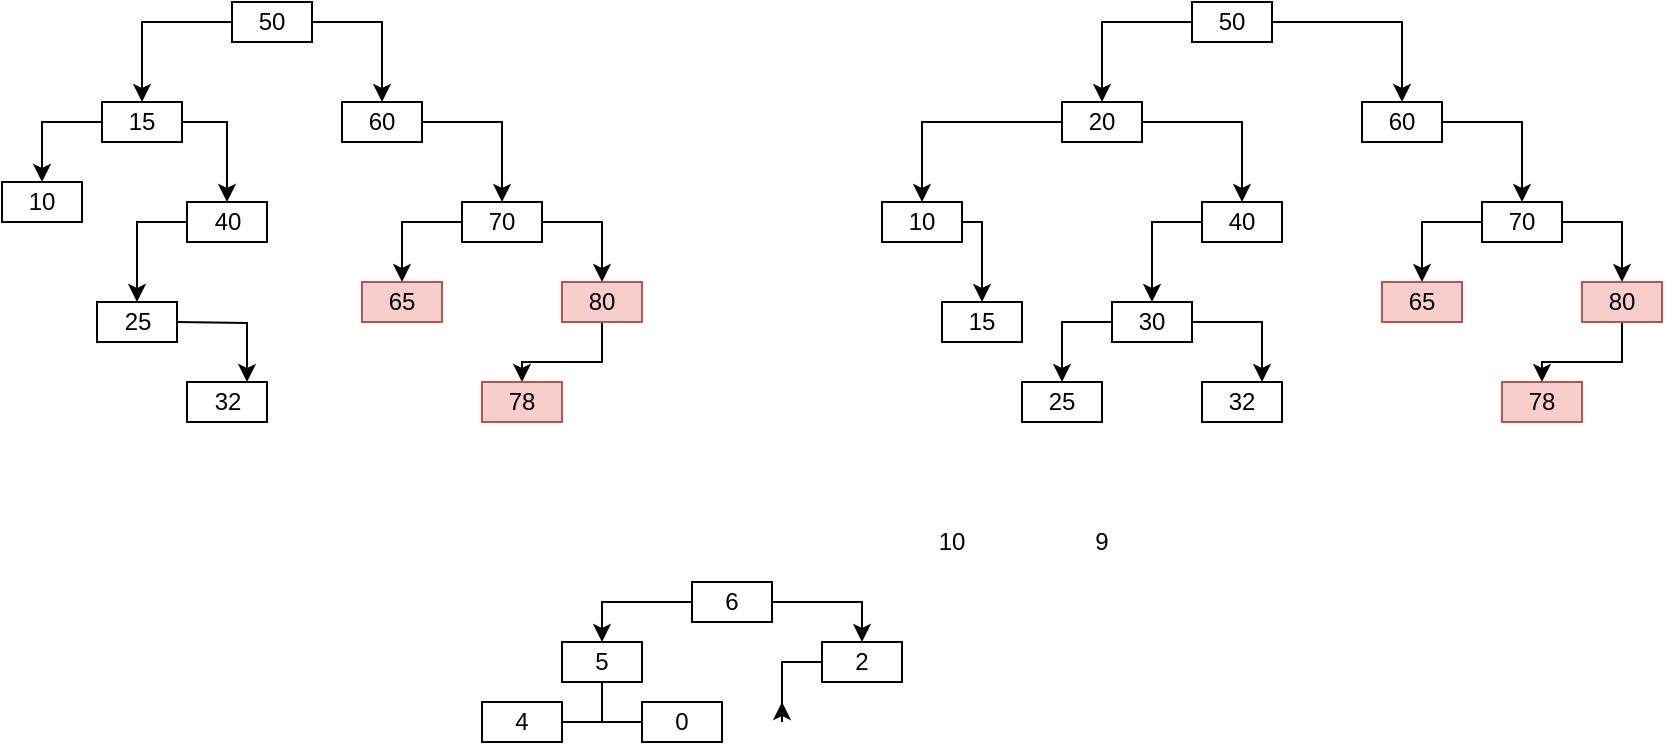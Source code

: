 <mxfile version="13.7.9" type="embed"><diagram id="N3TjZAU_rv8jxYzPOWmI" name="Page-1"><mxGraphModel dx="625" dy="388" grid="1" gridSize="10" guides="1" tooltips="1" connect="1" arrows="1" fold="1" page="1" pageScale="1" pageWidth="850" pageHeight="1100" math="0" shadow="0"><root><mxCell id="0"/><mxCell id="1" parent="0"/><mxCell id="vliEjlQN6Ra9aHtbRf_l-4" style="edgeStyle=orthogonalEdgeStyle;rounded=0;orthogonalLoop=1;jettySize=auto;html=1;entryX=0.5;entryY=0;entryDx=0;entryDy=0;" parent="1" source="vliEjlQN6Ra9aHtbRf_l-1" target="vliEjlQN6Ra9aHtbRf_l-2" edge="1"><mxGeometry relative="1" as="geometry"/></mxCell><mxCell id="vliEjlQN6Ra9aHtbRf_l-5" style="edgeStyle=orthogonalEdgeStyle;rounded=0;orthogonalLoop=1;jettySize=auto;html=1;" parent="1" source="vliEjlQN6Ra9aHtbRf_l-1" target="vliEjlQN6Ra9aHtbRf_l-3" edge="1"><mxGeometry relative="1" as="geometry"/></mxCell><mxCell id="vliEjlQN6Ra9aHtbRf_l-1" value="50" style="rounded=0;whiteSpace=wrap;html=1;" parent="1" vertex="1"><mxGeometry x="605" y="10" width="40" height="20" as="geometry"/></mxCell><mxCell id="vliEjlQN6Ra9aHtbRf_l-11" style="edgeStyle=orthogonalEdgeStyle;rounded=0;orthogonalLoop=1;jettySize=auto;html=1;" parent="1" source="vliEjlQN6Ra9aHtbRf_l-2" target="vliEjlQN6Ra9aHtbRf_l-8" edge="1"><mxGeometry relative="1" as="geometry"/></mxCell><mxCell id="vliEjlQN6Ra9aHtbRf_l-12" style="edgeStyle=orthogonalEdgeStyle;rounded=0;orthogonalLoop=1;jettySize=auto;html=1;" parent="1" source="vliEjlQN6Ra9aHtbRf_l-2" target="vliEjlQN6Ra9aHtbRf_l-9" edge="1"><mxGeometry relative="1" as="geometry"/></mxCell><mxCell id="vliEjlQN6Ra9aHtbRf_l-2" value="20" style="rounded=0;whiteSpace=wrap;html=1;" parent="1" vertex="1"><mxGeometry x="540" y="60" width="40" height="20" as="geometry"/></mxCell><mxCell id="vliEjlQN6Ra9aHtbRf_l-7" style="edgeStyle=orthogonalEdgeStyle;rounded=0;orthogonalLoop=1;jettySize=auto;html=1;entryX=0.5;entryY=0;entryDx=0;entryDy=0;" parent="1" source="vliEjlQN6Ra9aHtbRf_l-3" target="vliEjlQN6Ra9aHtbRf_l-6" edge="1"><mxGeometry relative="1" as="geometry"/></mxCell><mxCell id="vliEjlQN6Ra9aHtbRf_l-3" value="60" style="rounded=0;whiteSpace=wrap;html=1;" parent="1" vertex="1"><mxGeometry x="690" y="60" width="40" height="20" as="geometry"/></mxCell><mxCell id="vliEjlQN6Ra9aHtbRf_l-15" style="edgeStyle=orthogonalEdgeStyle;rounded=0;orthogonalLoop=1;jettySize=auto;html=1;" parent="1" source="vliEjlQN6Ra9aHtbRf_l-6" target="vliEjlQN6Ra9aHtbRf_l-14" edge="1"><mxGeometry relative="1" as="geometry"/></mxCell><mxCell id="vliEjlQN6Ra9aHtbRf_l-17" style="edgeStyle=orthogonalEdgeStyle;rounded=0;orthogonalLoop=1;jettySize=auto;html=1;entryX=0.5;entryY=0;entryDx=0;entryDy=0;" parent="1" source="vliEjlQN6Ra9aHtbRf_l-6" target="vliEjlQN6Ra9aHtbRf_l-16" edge="1"><mxGeometry relative="1" as="geometry"/></mxCell><mxCell id="vliEjlQN6Ra9aHtbRf_l-6" value="70" style="rounded=0;whiteSpace=wrap;html=1;" parent="1" vertex="1"><mxGeometry x="750" y="110" width="40" height="20" as="geometry"/></mxCell><mxCell id="vliEjlQN6Ra9aHtbRf_l-21" style="edgeStyle=orthogonalEdgeStyle;rounded=0;orthogonalLoop=1;jettySize=auto;html=1;entryX=0.5;entryY=0;entryDx=0;entryDy=0;" parent="1" source="vliEjlQN6Ra9aHtbRf_l-8" target="vliEjlQN6Ra9aHtbRf_l-20" edge="1"><mxGeometry relative="1" as="geometry"><Array as="points"><mxPoint x="500" y="120"/></Array></mxGeometry></mxCell><mxCell id="vliEjlQN6Ra9aHtbRf_l-8" value="10" style="rounded=0;whiteSpace=wrap;html=1;" parent="1" vertex="1"><mxGeometry x="450" y="110" width="40" height="20" as="geometry"/></mxCell><mxCell id="vliEjlQN6Ra9aHtbRf_l-13" style="edgeStyle=orthogonalEdgeStyle;rounded=0;orthogonalLoop=1;jettySize=auto;html=1;entryX=0.5;entryY=0;entryDx=0;entryDy=0;" parent="1" source="vliEjlQN6Ra9aHtbRf_l-9" target="vliEjlQN6Ra9aHtbRf_l-10" edge="1"><mxGeometry relative="1" as="geometry"><Array as="points"><mxPoint x="585" y="120"/></Array></mxGeometry></mxCell><mxCell id="vliEjlQN6Ra9aHtbRf_l-9" value="40" style="rounded=0;whiteSpace=wrap;html=1;" parent="1" vertex="1"><mxGeometry x="610" y="110" width="40" height="20" as="geometry"/></mxCell><mxCell id="vliEjlQN6Ra9aHtbRf_l-23" style="edgeStyle=orthogonalEdgeStyle;rounded=0;orthogonalLoop=1;jettySize=auto;html=1;entryX=0.75;entryY=0;entryDx=0;entryDy=0;" parent="1" source="vliEjlQN6Ra9aHtbRf_l-10" target="vliEjlQN6Ra9aHtbRf_l-22" edge="1"><mxGeometry relative="1" as="geometry"/></mxCell><mxCell id="vliEjlQN6Ra9aHtbRf_l-25" style="edgeStyle=orthogonalEdgeStyle;rounded=0;orthogonalLoop=1;jettySize=auto;html=1;" parent="1" source="vliEjlQN6Ra9aHtbRf_l-10" target="vliEjlQN6Ra9aHtbRf_l-24" edge="1"><mxGeometry relative="1" as="geometry"/></mxCell><mxCell id="vliEjlQN6Ra9aHtbRf_l-10" value="30" style="rounded=0;whiteSpace=wrap;html=1;" parent="1" vertex="1"><mxGeometry x="565" y="160" width="40" height="20" as="geometry"/></mxCell><mxCell id="vliEjlQN6Ra9aHtbRf_l-19" style="edgeStyle=orthogonalEdgeStyle;rounded=0;orthogonalLoop=1;jettySize=auto;html=1;entryX=0.5;entryY=0;entryDx=0;entryDy=0;" parent="1" source="vliEjlQN6Ra9aHtbRf_l-14" target="vliEjlQN6Ra9aHtbRf_l-18" edge="1"><mxGeometry relative="1" as="geometry"/></mxCell><mxCell id="vliEjlQN6Ra9aHtbRf_l-14" value="80" style="rounded=0;whiteSpace=wrap;html=1;fillColor=#f8cecc;strokeColor=#b85450;" parent="1" vertex="1"><mxGeometry x="800" y="150" width="40" height="20" as="geometry"/></mxCell><mxCell id="vliEjlQN6Ra9aHtbRf_l-16" value="65" style="rounded=0;whiteSpace=wrap;html=1;fillColor=#f8cecc;strokeColor=#b85450;" parent="1" vertex="1"><mxGeometry x="700" y="150" width="40" height="20" as="geometry"/></mxCell><mxCell id="vliEjlQN6Ra9aHtbRf_l-18" value="78" style="rounded=0;whiteSpace=wrap;html=1;fillColor=#f8cecc;strokeColor=#b85450;" parent="1" vertex="1"><mxGeometry x="760" y="200" width="40" height="20" as="geometry"/></mxCell><mxCell id="vliEjlQN6Ra9aHtbRf_l-20" value="15" style="rounded=0;whiteSpace=wrap;html=1;" parent="1" vertex="1"><mxGeometry x="480" y="160" width="40" height="20" as="geometry"/></mxCell><mxCell id="vliEjlQN6Ra9aHtbRf_l-22" value="32" style="rounded=0;whiteSpace=wrap;html=1;" parent="1" vertex="1"><mxGeometry x="610" y="200" width="40" height="20" as="geometry"/></mxCell><mxCell id="vliEjlQN6Ra9aHtbRf_l-24" value="25" style="rounded=0;whiteSpace=wrap;html=1;" parent="1" vertex="1"><mxGeometry x="520" y="200" width="40" height="20" as="geometry"/></mxCell><mxCell id="vliEjlQN6Ra9aHtbRf_l-26" style="edgeStyle=orthogonalEdgeStyle;rounded=0;orthogonalLoop=1;jettySize=auto;html=1;entryX=0.5;entryY=0;entryDx=0;entryDy=0;" parent="1" source="vliEjlQN6Ra9aHtbRf_l-28" target="vliEjlQN6Ra9aHtbRf_l-31" edge="1"><mxGeometry relative="1" as="geometry"/></mxCell><mxCell id="vliEjlQN6Ra9aHtbRf_l-27" style="edgeStyle=orthogonalEdgeStyle;rounded=0;orthogonalLoop=1;jettySize=auto;html=1;" parent="1" source="vliEjlQN6Ra9aHtbRf_l-28" target="vliEjlQN6Ra9aHtbRf_l-33" edge="1"><mxGeometry relative="1" as="geometry"/></mxCell><mxCell id="vliEjlQN6Ra9aHtbRf_l-28" value="50" style="rounded=0;whiteSpace=wrap;html=1;" parent="1" vertex="1"><mxGeometry x="125" y="10" width="40" height="20" as="geometry"/></mxCell><mxCell id="vliEjlQN6Ra9aHtbRf_l-29" style="edgeStyle=orthogonalEdgeStyle;rounded=0;orthogonalLoop=1;jettySize=auto;html=1;" parent="1" source="vliEjlQN6Ra9aHtbRf_l-31" target="vliEjlQN6Ra9aHtbRf_l-38" edge="1"><mxGeometry relative="1" as="geometry"/></mxCell><mxCell id="vliEjlQN6Ra9aHtbRf_l-30" style="edgeStyle=orthogonalEdgeStyle;rounded=0;orthogonalLoop=1;jettySize=auto;html=1;" parent="1" source="vliEjlQN6Ra9aHtbRf_l-31" target="vliEjlQN6Ra9aHtbRf_l-40" edge="1"><mxGeometry relative="1" as="geometry"/></mxCell><mxCell id="vliEjlQN6Ra9aHtbRf_l-31" value="15" style="rounded=0;whiteSpace=wrap;html=1;" parent="1" vertex="1"><mxGeometry x="60" y="60" width="40" height="20" as="geometry"/></mxCell><mxCell id="vliEjlQN6Ra9aHtbRf_l-32" style="edgeStyle=orthogonalEdgeStyle;rounded=0;orthogonalLoop=1;jettySize=auto;html=1;entryX=0.5;entryY=0;entryDx=0;entryDy=0;" parent="1" source="vliEjlQN6Ra9aHtbRf_l-33" target="vliEjlQN6Ra9aHtbRf_l-36" edge="1"><mxGeometry relative="1" as="geometry"/></mxCell><mxCell id="vliEjlQN6Ra9aHtbRf_l-33" value="60" style="rounded=0;whiteSpace=wrap;html=1;" parent="1" vertex="1"><mxGeometry x="180" y="60" width="40" height="20" as="geometry"/></mxCell><mxCell id="vliEjlQN6Ra9aHtbRf_l-34" style="edgeStyle=orthogonalEdgeStyle;rounded=0;orthogonalLoop=1;jettySize=auto;html=1;" parent="1" source="vliEjlQN6Ra9aHtbRf_l-36" target="vliEjlQN6Ra9aHtbRf_l-45" edge="1"><mxGeometry relative="1" as="geometry"/></mxCell><mxCell id="vliEjlQN6Ra9aHtbRf_l-35" style="edgeStyle=orthogonalEdgeStyle;rounded=0;orthogonalLoop=1;jettySize=auto;html=1;entryX=0.5;entryY=0;entryDx=0;entryDy=0;" parent="1" source="vliEjlQN6Ra9aHtbRf_l-36" target="vliEjlQN6Ra9aHtbRf_l-46" edge="1"><mxGeometry relative="1" as="geometry"/></mxCell><mxCell id="vliEjlQN6Ra9aHtbRf_l-36" value="70" style="rounded=0;whiteSpace=wrap;html=1;" parent="1" vertex="1"><mxGeometry x="240" y="110" width="40" height="20" as="geometry"/></mxCell><mxCell id="vliEjlQN6Ra9aHtbRf_l-38" value="10" style="rounded=0;whiteSpace=wrap;html=1;" parent="1" vertex="1"><mxGeometry x="10" y="100" width="40" height="20" as="geometry"/></mxCell><mxCell id="vliEjlQN6Ra9aHtbRf_l-39" style="edgeStyle=orthogonalEdgeStyle;rounded=0;orthogonalLoop=1;jettySize=auto;html=1;entryX=0.5;entryY=0;entryDx=0;entryDy=0;" parent="1" source="vliEjlQN6Ra9aHtbRf_l-40" edge="1"><mxGeometry relative="1" as="geometry"><Array as="points"><mxPoint x="77.5" y="120"/></Array><mxPoint x="77.5" y="160" as="targetPoint"/></mxGeometry></mxCell><mxCell id="vliEjlQN6Ra9aHtbRf_l-40" value="40" style="rounded=0;whiteSpace=wrap;html=1;" parent="1" vertex="1"><mxGeometry x="102.5" y="110" width="40" height="20" as="geometry"/></mxCell><mxCell id="vliEjlQN6Ra9aHtbRf_l-41" style="edgeStyle=orthogonalEdgeStyle;rounded=0;orthogonalLoop=1;jettySize=auto;html=1;entryX=0.75;entryY=0;entryDx=0;entryDy=0;" parent="1" target="vliEjlQN6Ra9aHtbRf_l-49" edge="1"><mxGeometry relative="1" as="geometry"><mxPoint x="97.5" y="170.029" as="sourcePoint"/></mxGeometry></mxCell><mxCell id="vliEjlQN6Ra9aHtbRf_l-44" style="edgeStyle=orthogonalEdgeStyle;rounded=0;orthogonalLoop=1;jettySize=auto;html=1;entryX=0.5;entryY=0;entryDx=0;entryDy=0;" parent="1" source="vliEjlQN6Ra9aHtbRf_l-45" target="vliEjlQN6Ra9aHtbRf_l-47" edge="1"><mxGeometry relative="1" as="geometry"/></mxCell><mxCell id="vliEjlQN6Ra9aHtbRf_l-45" value="80" style="rounded=0;whiteSpace=wrap;html=1;fillColor=#f8cecc;strokeColor=#b85450;" parent="1" vertex="1"><mxGeometry x="290" y="150" width="40" height="20" as="geometry"/></mxCell><mxCell id="vliEjlQN6Ra9aHtbRf_l-46" value="65" style="rounded=0;whiteSpace=wrap;html=1;fillColor=#f8cecc;strokeColor=#b85450;" parent="1" vertex="1"><mxGeometry x="190" y="150" width="40" height="20" as="geometry"/></mxCell><mxCell id="vliEjlQN6Ra9aHtbRf_l-47" value="78" style="rounded=0;whiteSpace=wrap;html=1;fillColor=#f8cecc;strokeColor=#b85450;" parent="1" vertex="1"><mxGeometry x="250" y="200" width="40" height="20" as="geometry"/></mxCell><mxCell id="vliEjlQN6Ra9aHtbRf_l-49" value="32" style="rounded=0;whiteSpace=wrap;html=1;" parent="1" vertex="1"><mxGeometry x="102.5" y="200" width="40" height="20" as="geometry"/></mxCell><mxCell id="vliEjlQN6Ra9aHtbRf_l-50" value="25" style="rounded=0;whiteSpace=wrap;html=1;" parent="1" vertex="1"><mxGeometry x="57.5" y="160" width="40" height="20" as="geometry"/></mxCell><mxCell id="2" style="edgeStyle=orthogonalEdgeStyle;rounded=0;orthogonalLoop=1;jettySize=auto;html=1;entryX=0.5;entryY=0;entryDx=0;entryDy=0;" edge="1" parent="1" source="4" target="7"><mxGeometry relative="1" as="geometry"/></mxCell><mxCell id="48" style="edgeStyle=orthogonalEdgeStyle;rounded=0;orthogonalLoop=1;jettySize=auto;html=1;entryX=0.5;entryY=0;entryDx=0;entryDy=0;" edge="1" parent="1" source="4" target="37"><mxGeometry relative="1" as="geometry"/></mxCell><mxCell id="4" value="6" style="rounded=0;whiteSpace=wrap;html=1;" vertex="1" parent="1"><mxGeometry x="355" y="300" width="40" height="20" as="geometry"/></mxCell><mxCell id="33" style="edgeStyle=orthogonalEdgeStyle;rounded=0;orthogonalLoop=1;jettySize=auto;html=1;entryX=0.5;entryY=0;entryDx=0;entryDy=0;" edge="1" parent="1" source="7" target="30"><mxGeometry relative="1" as="geometry"/></mxCell><mxCell id="34" style="edgeStyle=orthogonalEdgeStyle;rounded=0;orthogonalLoop=1;jettySize=auto;html=1;entryX=0.5;entryY=0;entryDx=0;entryDy=0;" edge="1" parent="1" source="7" target="19"><mxGeometry relative="1" as="geometry"/></mxCell><mxCell id="7" value="5" style="rounded=0;whiteSpace=wrap;html=1;" vertex="1" parent="1"><mxGeometry x="290" y="330" width="40" height="20" as="geometry"/></mxCell><mxCell id="19" value="0" style="rounded=0;whiteSpace=wrap;html=1;" vertex="1" parent="1"><mxGeometry x="330" y="360" width="40" height="20" as="geometry"/></mxCell><mxCell id="30" value="4" style="rounded=0;whiteSpace=wrap;html=1;" vertex="1" parent="1"><mxGeometry x="250" y="360" width="40" height="20" as="geometry"/></mxCell><mxCell id="35" style="edgeStyle=orthogonalEdgeStyle;rounded=0;orthogonalLoop=1;jettySize=auto;html=1;entryX=0.5;entryY=0;entryDx=0;entryDy=0;" edge="1" parent="1" source="37"><mxGeometry relative="1" as="geometry"><mxPoint x="400" y="360" as="targetPoint"/></mxGeometry></mxCell><mxCell id="37" value="2" style="rounded=0;whiteSpace=wrap;html=1;" vertex="1" parent="1"><mxGeometry x="420" y="330" width="40" height="20" as="geometry"/></mxCell><mxCell id="49" value="10" style="text;html=1;strokeColor=none;fillColor=none;align=center;verticalAlign=middle;whiteSpace=wrap;rounded=0;" vertex="1" parent="1"><mxGeometry x="465" y="270" width="40" height="20" as="geometry"/></mxCell><mxCell id="50" value="9" style="text;html=1;strokeColor=none;fillColor=none;align=center;verticalAlign=middle;whiteSpace=wrap;rounded=0;" vertex="1" parent="1"><mxGeometry x="540" y="270" width="40" height="20" as="geometry"/></mxCell></root></mxGraphModel></diagram></mxfile>